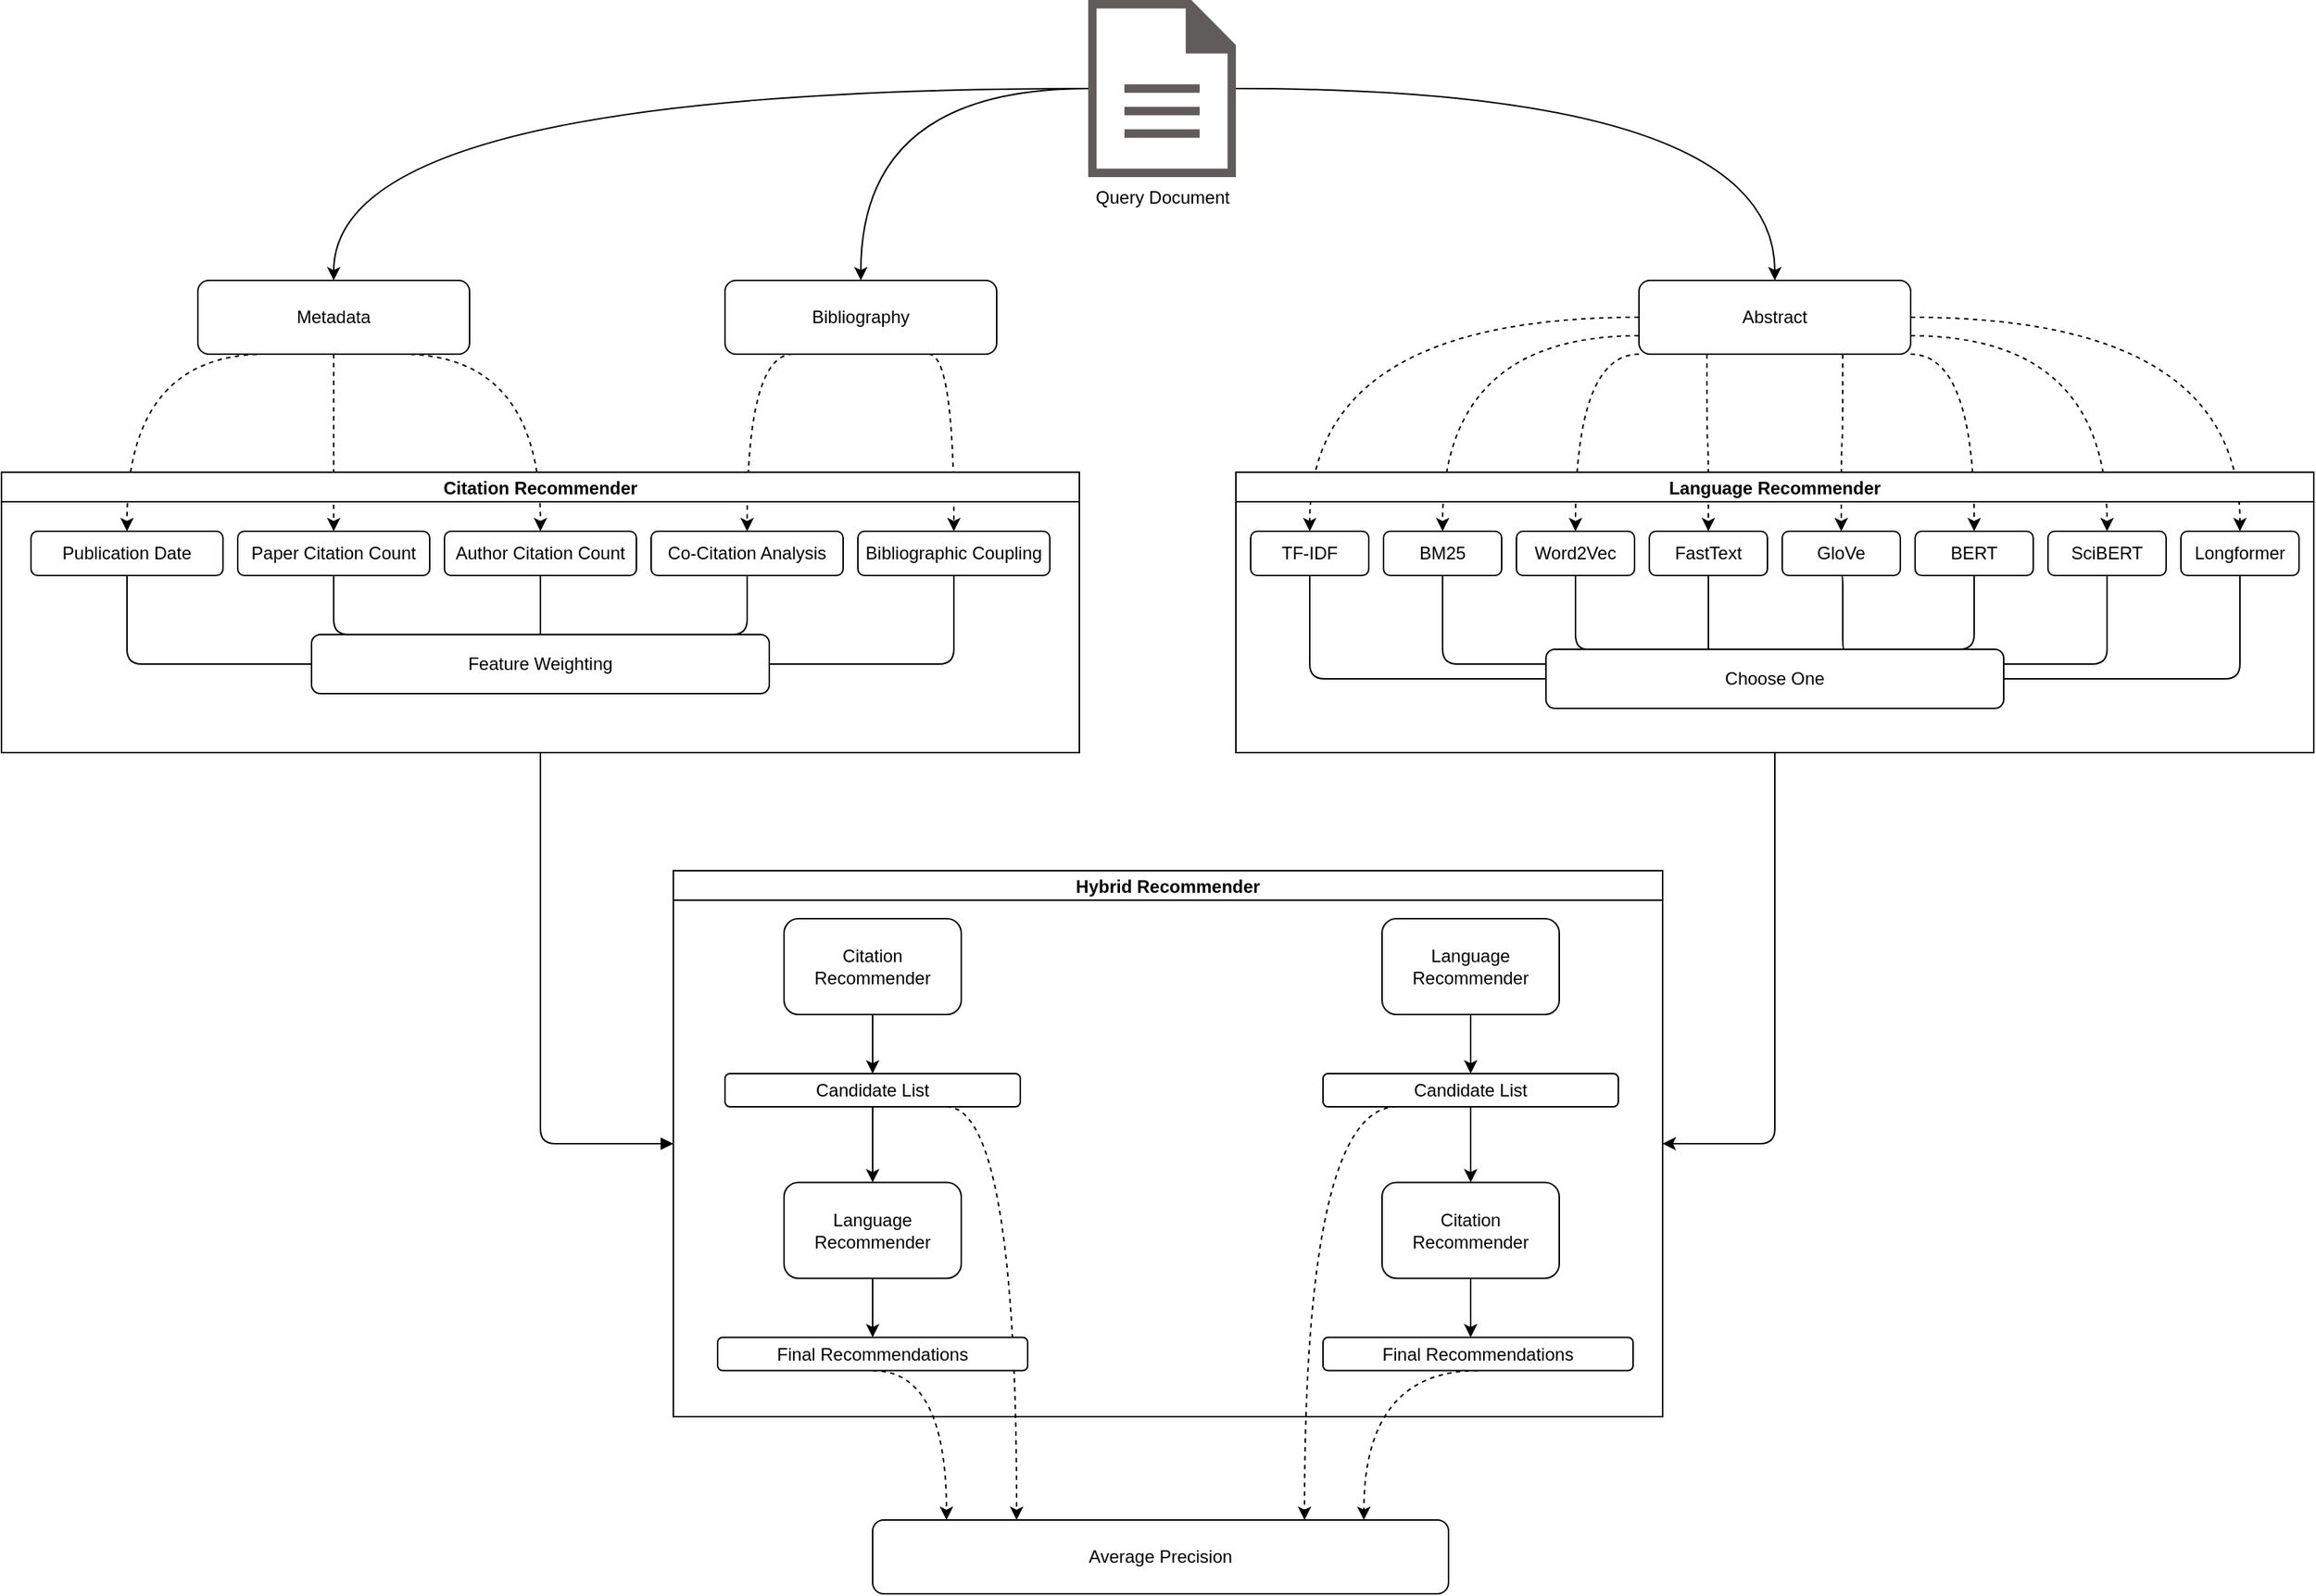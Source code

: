 <mxfile scale="1" border="2">
    <diagram id="yu0OQrqvoiVsUhACBv0z" name="Page-1">
        <mxGraphModel dx="1191" dy="1289" grid="1" gridSize="10" guides="1" tooltips="1" connect="1" arrows="1" fold="1" page="1" pageScale="1" pageWidth="827" pageHeight="1169" background="#FFFFFF" math="0" shadow="0">
            <root>
                <mxCell id="0"/>
                <mxCell id="1" parent="0"/>
                <mxCell id="109" style="edgeStyle=elbowEdgeStyle;html=1;startArrow=none;endArrow=classic;exitX=0.5;exitY=1;exitDx=0;exitDy=0;entryX=1;entryY=0.5;entryDx=0;entryDy=0;endFill=1;" parent="1" source="2" target="60" edge="1">
                    <mxGeometry relative="1" as="geometry">
                        <Array as="points">
                            <mxPoint x="1241" y="815"/>
                        </Array>
                    </mxGeometry>
                </mxCell>
                <mxCell id="108" style="edgeStyle=elbowEdgeStyle;html=1;startArrow=none;endArrow=block;exitX=0.5;exitY=1;exitDx=0;exitDy=0;entryX=0;entryY=0.5;entryDx=0;entryDy=0;startFill=0;" parent="1" source="34" target="60" edge="1">
                    <mxGeometry relative="1" as="geometry">
                        <Array as="points">
                            <mxPoint x="405" y="800"/>
                        </Array>
                    </mxGeometry>
                </mxCell>
                <mxCell id="146" style="edgeStyle=orthogonalEdgeStyle;curved=1;html=1;strokeColor=default;" parent="1" source="110" target="145" edge="1">
                    <mxGeometry relative="1" as="geometry"/>
                </mxCell>
                <mxCell id="148" value="" style="edgeStyle=orthogonalEdgeStyle;curved=1;html=1;strokeColor=default;" parent="1" source="110" target="147" edge="1">
                    <mxGeometry relative="1" as="geometry"/>
                </mxCell>
                <mxCell id="150" value="" style="edgeStyle=orthogonalEdgeStyle;curved=1;html=1;entryX=0.5;entryY=0;entryDx=0;entryDy=0;strokeColor=default;" parent="1" source="110" target="149" edge="1">
                    <mxGeometry relative="1" as="geometry"/>
                </mxCell>
                <mxCell id="110" value="Query Document" style="pointerEvents=1;shadow=0;dashed=0;html=1;strokeColor=none;fillColor=#605c5c;labelPosition=center;verticalLabelPosition=bottom;verticalAlign=top;outlineConnect=0;align=center;shape=mxgraph.office.concepts.document;fillStyle=auto;gradientColor=none;" parent="1" vertex="1">
                    <mxGeometry x="776" y="40" width="100" height="120" as="geometry"/>
                </mxCell>
                <mxCell id="129" value="Average Precision" style="rounded=1;whiteSpace=wrap;html=1;" parent="1" vertex="1">
                    <mxGeometry x="630" y="1070" width="390" height="50" as="geometry"/>
                </mxCell>
                <mxCell id="130" style="edgeStyle=none;html=1;exitX=0.5;exitY=1;exitDx=0;exitDy=0;entryX=0.113;entryY=0;entryDx=0;entryDy=0;strokeColor=none;entryPerimeter=0;" parent="1" source="83" target="129" edge="1">
                    <mxGeometry relative="1" as="geometry"/>
                </mxCell>
                <mxCell id="132" style="edgeStyle=orthogonalEdgeStyle;html=1;exitX=0.75;exitY=1;exitDx=0;exitDy=0;entryX=0.25;entryY=0;entryDx=0;entryDy=0;dashed=1;strokeColor=default;curved=1;" parent="1" source="79" target="129" edge="1">
                    <mxGeometry relative="1" as="geometry">
                        <Array as="points">
                            <mxPoint x="728" y="790"/>
                        </Array>
                    </mxGeometry>
                </mxCell>
                <mxCell id="139" style="edgeStyle=orthogonalEdgeStyle;curved=1;html=1;exitX=0.5;exitY=1;exitDx=0;exitDy=0;dashed=1;strokeColor=default;" parent="1" source="83" edge="1">
                    <mxGeometry relative="1" as="geometry">
                        <mxPoint x="680" y="1070" as="targetPoint"/>
                        <Array as="points">
                            <mxPoint x="680" y="969"/>
                        </Array>
                    </mxGeometry>
                </mxCell>
                <mxCell id="140" style="edgeStyle=orthogonalEdgeStyle;curved=1;html=1;exitX=0.5;exitY=1;exitDx=0;exitDy=0;entryX=0.853;entryY=0;entryDx=0;entryDy=0;entryPerimeter=0;dashed=1;strokeColor=default;" parent="1" source="101" target="129" edge="1">
                    <mxGeometry relative="1" as="geometry">
                        <Array as="points">
                            <mxPoint x="963" y="969"/>
                        </Array>
                    </mxGeometry>
                </mxCell>
                <mxCell id="141" style="edgeStyle=orthogonalEdgeStyle;curved=1;html=1;exitX=0.25;exitY=1;exitDx=0;exitDy=0;entryX=0.75;entryY=0;entryDx=0;entryDy=0;dashed=1;strokeColor=default;" parent="1" source="97" target="129" edge="1">
                    <mxGeometry relative="1" as="geometry">
                        <Array as="points">
                            <mxPoint x="923" y="790"/>
                        </Array>
                    </mxGeometry>
                </mxCell>
                <mxCell id="161" style="edgeStyle=orthogonalEdgeStyle;curved=1;html=1;exitX=0;exitY=0.5;exitDx=0;exitDy=0;entryX=0.5;entryY=0;entryDx=0;entryDy=0;dashed=1;strokeColor=default;" parent="1" source="145" target="5" edge="1">
                    <mxGeometry relative="1" as="geometry"/>
                </mxCell>
                <mxCell id="162" style="edgeStyle=orthogonalEdgeStyle;curved=1;html=1;exitX=0;exitY=0.75;exitDx=0;exitDy=0;entryX=0.5;entryY=0;entryDx=0;entryDy=0;dashed=1;strokeColor=default;" parent="1" source="145" target="24" edge="1">
                    <mxGeometry relative="1" as="geometry"/>
                </mxCell>
                <mxCell id="163" style="edgeStyle=orthogonalEdgeStyle;curved=1;html=1;exitX=0;exitY=1;exitDx=0;exitDy=0;entryX=0.5;entryY=0;entryDx=0;entryDy=0;dashed=1;strokeColor=default;" parent="1" source="145" target="15" edge="1">
                    <mxGeometry relative="1" as="geometry">
                        <Array as="points">
                            <mxPoint x="1106" y="280"/>
                        </Array>
                    </mxGeometry>
                </mxCell>
                <mxCell id="164" style="edgeStyle=orthogonalEdgeStyle;curved=1;html=1;exitX=0.25;exitY=1;exitDx=0;exitDy=0;entryX=0.5;entryY=0;entryDx=0;entryDy=0;dashed=1;strokeColor=default;" parent="1" source="145" target="16" edge="1">
                    <mxGeometry relative="1" as="geometry"/>
                </mxCell>
                <mxCell id="166" style="edgeStyle=orthogonalEdgeStyle;curved=1;html=1;exitX=1;exitY=0.5;exitDx=0;exitDy=0;entryX=0.5;entryY=0;entryDx=0;entryDy=0;dashed=1;strokeColor=default;" parent="1" source="145" target="20" edge="1">
                    <mxGeometry relative="1" as="geometry"/>
                </mxCell>
                <mxCell id="167" style="edgeStyle=orthogonalEdgeStyle;curved=1;html=1;exitX=1;exitY=0.75;exitDx=0;exitDy=0;entryX=0.5;entryY=0;entryDx=0;entryDy=0;dashed=1;strokeColor=default;" parent="1" source="145" target="19" edge="1">
                    <mxGeometry relative="1" as="geometry"/>
                </mxCell>
                <mxCell id="168" style="edgeStyle=orthogonalEdgeStyle;curved=1;html=1;exitX=1;exitY=1;exitDx=0;exitDy=0;entryX=0.5;entryY=0;entryDx=0;entryDy=0;dashed=1;strokeColor=default;" parent="1" source="145" target="18" edge="1">
                    <mxGeometry relative="1" as="geometry">
                        <Array as="points">
                            <mxPoint x="1376" y="280"/>
                        </Array>
                    </mxGeometry>
                </mxCell>
                <mxCell id="169" style="edgeStyle=orthogonalEdgeStyle;curved=1;html=1;exitX=0.75;exitY=1;exitDx=0;exitDy=0;entryX=0.5;entryY=0;entryDx=0;entryDy=0;dashed=1;strokeColor=default;" parent="1" source="145" target="17" edge="1">
                    <mxGeometry relative="1" as="geometry"/>
                </mxCell>
                <mxCell id="145" value="Abstract" style="rounded=1;whiteSpace=wrap;html=1;" parent="1" vertex="1">
                    <mxGeometry x="1149" y="230" width="184" height="50" as="geometry"/>
                </mxCell>
                <mxCell id="159" style="edgeStyle=orthogonalEdgeStyle;curved=1;html=1;exitX=0.75;exitY=1;exitDx=0;exitDy=0;entryX=0.5;entryY=0;entryDx=0;entryDy=0;dashed=1;strokeColor=default;" parent="1" source="147" target="42" edge="1">
                    <mxGeometry relative="1" as="geometry">
                        <Array as="points">
                            <mxPoint x="685" y="280"/>
                        </Array>
                    </mxGeometry>
                </mxCell>
                <mxCell id="160" style="edgeStyle=orthogonalEdgeStyle;curved=1;html=1;exitX=0.25;exitY=1;exitDx=0;exitDy=0;entryX=0.5;entryY=0;entryDx=0;entryDy=0;dashed=1;strokeColor=default;" parent="1" source="147" target="40" edge="1">
                    <mxGeometry relative="1" as="geometry">
                        <Array as="points">
                            <mxPoint x="545" y="280"/>
                        </Array>
                    </mxGeometry>
                </mxCell>
                <mxCell id="147" value="Bibliography" style="rounded=1;whiteSpace=wrap;html=1;" parent="1" vertex="1">
                    <mxGeometry x="530" y="230" width="184" height="50" as="geometry"/>
                </mxCell>
                <mxCell id="154" style="edgeStyle=orthogonalEdgeStyle;curved=1;html=1;exitX=0.25;exitY=1;exitDx=0;exitDy=0;entryX=0.5;entryY=0;entryDx=0;entryDy=0;dashed=1;strokeColor=default;" parent="1" source="149" target="36" edge="1">
                    <mxGeometry relative="1" as="geometry">
                        <Array as="points">
                            <mxPoint x="125" y="280"/>
                        </Array>
                    </mxGeometry>
                </mxCell>
                <mxCell id="155" style="edgeStyle=orthogonalEdgeStyle;curved=1;html=1;exitX=0.5;exitY=1;exitDx=0;exitDy=0;entryX=0.5;entryY=0;entryDx=0;entryDy=0;dashed=1;strokeColor=default;" parent="1" source="149" target="49" edge="1">
                    <mxGeometry relative="1" as="geometry">
                        <Array as="points">
                            <mxPoint x="265" y="280"/>
                        </Array>
                    </mxGeometry>
                </mxCell>
                <mxCell id="156" style="edgeStyle=orthogonalEdgeStyle;curved=1;html=1;exitX=0.75;exitY=1;exitDx=0;exitDy=0;dashed=1;strokeColor=default;" parent="1" source="149" target="38" edge="1">
                    <mxGeometry relative="1" as="geometry">
                        <Array as="points">
                            <mxPoint x="405" y="280"/>
                        </Array>
                    </mxGeometry>
                </mxCell>
                <mxCell id="149" value="Metadata" style="rounded=1;whiteSpace=wrap;html=1;" parent="1" vertex="1">
                    <mxGeometry x="173" y="230" width="184" height="50" as="geometry"/>
                </mxCell>
                <mxCell id="34" value="Citation Recommender" style="swimlane;startSize=20;horizontal=1;containerType=tree;newEdgeStyle={&quot;edgeStyle&quot;:&quot;elbowEdgeStyle&quot;,&quot;startArrow&quot;:&quot;none&quot;,&quot;endArrow&quot;:&quot;none&quot;};" parent="1" vertex="1">
                    <mxGeometry x="40" y="360" width="730" height="190" as="geometry">
                        <mxRectangle x="200" y="260" width="90" height="30" as="alternateBounds"/>
                    </mxGeometry>
                </mxCell>
                <mxCell id="53" style="edgeStyle=elbowEdgeStyle;html=1;startArrow=none;endArrow=none;exitX=0.5;exitY=1;exitDx=0;exitDy=0;entryX=0;entryY=0.5;entryDx=0;entryDy=0;" parent="34" source="36" target="52" edge="1">
                    <mxGeometry relative="1" as="geometry">
                        <Array as="points">
                            <mxPoint x="85" y="120"/>
                        </Array>
                    </mxGeometry>
                </mxCell>
                <UserObject label="Publication Date" treeRoot="1" id="36">
                    <mxCell style="whiteSpace=wrap;html=1;align=center;treeFolding=1;treeMoving=1;newEdgeStyle={&quot;edgeStyle&quot;:&quot;elbowEdgeStyle&quot;,&quot;startArrow&quot;:&quot;none&quot;,&quot;endArrow&quot;:&quot;none&quot;};rounded=1;" parent="34" vertex="1">
                        <mxGeometry x="20" y="40" width="130" height="30" as="geometry"/>
                    </mxCell>
                </UserObject>
                <mxCell id="55" style="edgeStyle=elbowEdgeStyle;html=1;startArrow=none;endArrow=none;exitX=0.5;exitY=1;exitDx=0;exitDy=0;entryX=0.5;entryY=0;entryDx=0;entryDy=0;" parent="34" source="38" target="52" edge="1">
                    <mxGeometry relative="1" as="geometry"/>
                </mxCell>
                <UserObject label="Author Citation Count" treeRoot="1" id="38">
                    <mxCell style="whiteSpace=wrap;html=1;align=center;treeFolding=1;treeMoving=1;newEdgeStyle={&quot;edgeStyle&quot;:&quot;elbowEdgeStyle&quot;,&quot;startArrow&quot;:&quot;none&quot;,&quot;endArrow&quot;:&quot;none&quot;};rounded=1;" parent="34" vertex="1">
                        <mxGeometry x="300" y="40" width="130" height="30" as="geometry"/>
                    </mxCell>
                </UserObject>
                <mxCell id="56" style="edgeStyle=elbowEdgeStyle;html=1;startArrow=none;endArrow=none;exitX=0.5;exitY=1;exitDx=0;exitDy=0;entryX=0.75;entryY=0;entryDx=0;entryDy=0;" parent="34" source="40" target="52" edge="1">
                    <mxGeometry relative="1" as="geometry">
                        <Array as="points">
                            <mxPoint x="505" y="90"/>
                        </Array>
                    </mxGeometry>
                </mxCell>
                <UserObject label="Co-Citation Analysis" treeRoot="1" id="40">
                    <mxCell style="whiteSpace=wrap;html=1;align=center;treeFolding=1;treeMoving=1;newEdgeStyle={&quot;edgeStyle&quot;:&quot;elbowEdgeStyle&quot;,&quot;startArrow&quot;:&quot;none&quot;,&quot;endArrow&quot;:&quot;none&quot;};rounded=1;" parent="34" vertex="1">
                        <mxGeometry x="440" y="40" width="130" height="30" as="geometry"/>
                    </mxCell>
                </UserObject>
                <UserObject label="Bibliographic Coupling" treeRoot="1" id="42">
                    <mxCell style="whiteSpace=wrap;html=1;align=center;treeFolding=1;treeMoving=1;newEdgeStyle={&quot;edgeStyle&quot;:&quot;elbowEdgeStyle&quot;,&quot;startArrow&quot;:&quot;none&quot;,&quot;endArrow&quot;:&quot;none&quot;};rounded=1;" parent="34" vertex="1">
                        <mxGeometry x="580" y="40" width="130" height="30" as="geometry"/>
                    </mxCell>
                </UserObject>
                <mxCell id="54" style="edgeStyle=elbowEdgeStyle;html=1;startArrow=none;endArrow=none;exitX=0.5;exitY=1;exitDx=0;exitDy=0;entryX=0.25;entryY=0;entryDx=0;entryDy=0;" parent="34" source="49" target="52" edge="1">
                    <mxGeometry relative="1" as="geometry">
                        <Array as="points">
                            <mxPoint x="225" y="100"/>
                        </Array>
                    </mxGeometry>
                </mxCell>
                <UserObject label="Paper Citation Count" treeRoot="1" id="49">
                    <mxCell style="whiteSpace=wrap;html=1;align=center;treeFolding=1;treeMoving=1;newEdgeStyle={&quot;edgeStyle&quot;:&quot;elbowEdgeStyle&quot;,&quot;startArrow&quot;:&quot;none&quot;,&quot;endArrow&quot;:&quot;none&quot;};rounded=1;" parent="34" vertex="1">
                        <mxGeometry x="160" y="40" width="130" height="30" as="geometry"/>
                    </mxCell>
                </UserObject>
                <mxCell id="52" value="Feature Weighting" style="rounded=1;whiteSpace=wrap;html=1;" parent="34" vertex="1">
                    <mxGeometry x="210" y="110" width="310" height="40" as="geometry"/>
                </mxCell>
                <mxCell id="57" style="edgeStyle=elbowEdgeStyle;html=1;startArrow=none;endArrow=none;exitX=0.5;exitY=1;exitDx=0;exitDy=0;entryX=1;entryY=0.5;entryDx=0;entryDy=0;" parent="34" source="42" target="52" edge="1">
                    <mxGeometry relative="1" as="geometry">
                        <mxPoint x="530" y="120" as="targetPoint"/>
                        <Array as="points">
                            <mxPoint x="645" y="130"/>
                        </Array>
                    </mxGeometry>
                </mxCell>
                <mxCell id="2" value="Language Recommender" style="swimlane;startSize=20;horizontal=1;containerType=tree;newEdgeStyle={&quot;edgeStyle&quot;:&quot;elbowEdgeStyle&quot;,&quot;startArrow&quot;:&quot;none&quot;,&quot;endArrow&quot;:&quot;none&quot;};" parent="1" vertex="1">
                    <mxGeometry x="876" y="360" width="730" height="190" as="geometry">
                        <mxRectangle x="200" y="260" width="90" height="30" as="alternateBounds"/>
                    </mxGeometry>
                </mxCell>
                <mxCell id="26" style="edgeStyle=elbowEdgeStyle;html=1;startArrow=none;endArrow=none;exitX=0.5;exitY=1;exitDx=0;exitDy=0;entryX=0;entryY=0.5;entryDx=0;entryDy=0;" parent="2" source="5" target="25" edge="1">
                    <mxGeometry relative="1" as="geometry">
                        <Array as="points">
                            <mxPoint x="50" y="140"/>
                        </Array>
                    </mxGeometry>
                </mxCell>
                <UserObject label="TF-IDF" treeRoot="1" id="5">
                    <mxCell style="whiteSpace=wrap;html=1;align=center;treeFolding=1;treeMoving=1;newEdgeStyle={&quot;edgeStyle&quot;:&quot;elbowEdgeStyle&quot;,&quot;startArrow&quot;:&quot;none&quot;,&quot;endArrow&quot;:&quot;none&quot;};rounded=1;" parent="2" vertex="1">
                        <mxGeometry x="10" y="40" width="80" height="30" as="geometry"/>
                    </mxCell>
                </UserObject>
                <mxCell id="28" style="edgeStyle=elbowEdgeStyle;html=1;startArrow=none;endArrow=none;exitX=0.5;exitY=1;exitDx=0;exitDy=0;entryX=0.116;entryY=0;entryDx=0;entryDy=0;entryPerimeter=0;" parent="2" source="15" target="25" edge="1">
                    <mxGeometry relative="1" as="geometry">
                        <Array as="points">
                            <mxPoint x="230" y="100"/>
                        </Array>
                    </mxGeometry>
                </mxCell>
                <UserObject label="Word2Vec" treeRoot="1" id="15">
                    <mxCell style="whiteSpace=wrap;html=1;align=center;treeFolding=1;treeMoving=1;newEdgeStyle={&quot;edgeStyle&quot;:&quot;elbowEdgeStyle&quot;,&quot;startArrow&quot;:&quot;none&quot;,&quot;endArrow&quot;:&quot;none&quot;};rounded=1;" parent="2" vertex="1">
                        <mxGeometry x="190" y="40" width="80" height="30" as="geometry"/>
                    </mxCell>
                </UserObject>
                <mxCell id="29" style="edgeStyle=elbowEdgeStyle;html=1;startArrow=none;endArrow=none;exitX=0.5;exitY=1;exitDx=0;exitDy=0;entryX=0.355;entryY=0;entryDx=0;entryDy=0;entryPerimeter=0;" parent="2" source="16" target="25" edge="1">
                    <mxGeometry relative="1" as="geometry"/>
                </mxCell>
                <UserObject label="FastText" treeRoot="1" id="16">
                    <mxCell style="whiteSpace=wrap;html=1;align=center;treeFolding=1;treeMoving=1;newEdgeStyle={&quot;edgeStyle&quot;:&quot;elbowEdgeStyle&quot;,&quot;startArrow&quot;:&quot;none&quot;,&quot;endArrow&quot;:&quot;none&quot;};rounded=1;" parent="2" vertex="1">
                        <mxGeometry x="280" y="40" width="80" height="30" as="geometry"/>
                    </mxCell>
                </UserObject>
                <mxCell id="30" style="edgeStyle=elbowEdgeStyle;html=1;startArrow=none;endArrow=none;exitX=0.5;exitY=1;exitDx=0;exitDy=0;entryX=0.652;entryY=0;entryDx=0;entryDy=0;entryPerimeter=0;" parent="2" source="17" target="25" edge="1">
                    <mxGeometry relative="1" as="geometry"/>
                </mxCell>
                <UserObject label="GloVe" treeRoot="1" id="17">
                    <mxCell style="whiteSpace=wrap;html=1;align=center;treeFolding=1;treeMoving=1;newEdgeStyle={&quot;edgeStyle&quot;:&quot;elbowEdgeStyle&quot;,&quot;startArrow&quot;:&quot;none&quot;,&quot;endArrow&quot;:&quot;none&quot;};rounded=1;" parent="2" vertex="1">
                        <mxGeometry x="370" y="40" width="80" height="30" as="geometry"/>
                    </mxCell>
                </UserObject>
                <mxCell id="31" style="edgeStyle=elbowEdgeStyle;html=1;startArrow=none;endArrow=none;exitX=0.5;exitY=1;exitDx=0;exitDy=0;entryX=0.871;entryY=0;entryDx=0;entryDy=0;entryPerimeter=0;" parent="2" source="18" target="25" edge="1">
                    <mxGeometry relative="1" as="geometry">
                        <Array as="points">
                            <mxPoint x="500" y="120"/>
                        </Array>
                    </mxGeometry>
                </mxCell>
                <UserObject label="BERT" treeRoot="1" id="18">
                    <mxCell style="whiteSpace=wrap;html=1;align=center;treeFolding=1;treeMoving=1;newEdgeStyle={&quot;edgeStyle&quot;:&quot;elbowEdgeStyle&quot;,&quot;startArrow&quot;:&quot;none&quot;,&quot;endArrow&quot;:&quot;none&quot;};rounded=1;" parent="2" vertex="1">
                        <mxGeometry x="460" y="40" width="80" height="30" as="geometry"/>
                    </mxCell>
                </UserObject>
                <mxCell id="32" style="edgeStyle=elbowEdgeStyle;html=1;startArrow=none;endArrow=none;exitX=0.5;exitY=1;exitDx=0;exitDy=0;entryX=1;entryY=0.25;entryDx=0;entryDy=0;" parent="2" source="19" target="25" edge="1">
                    <mxGeometry relative="1" as="geometry">
                        <Array as="points">
                            <mxPoint x="590" y="120"/>
                        </Array>
                    </mxGeometry>
                </mxCell>
                <UserObject label="SciBERT" treeRoot="1" id="19">
                    <mxCell style="whiteSpace=wrap;html=1;align=center;treeFolding=1;treeMoving=1;newEdgeStyle={&quot;edgeStyle&quot;:&quot;elbowEdgeStyle&quot;,&quot;startArrow&quot;:&quot;none&quot;,&quot;endArrow&quot;:&quot;none&quot;};rounded=1;" parent="2" vertex="1">
                        <mxGeometry x="550" y="40" width="80" height="30" as="geometry"/>
                    </mxCell>
                </UserObject>
                <UserObject label="Longformer" treeRoot="1" id="20">
                    <mxCell style="whiteSpace=wrap;html=1;align=center;treeFolding=1;treeMoving=1;newEdgeStyle={&quot;edgeStyle&quot;:&quot;elbowEdgeStyle&quot;,&quot;startArrow&quot;:&quot;none&quot;,&quot;endArrow&quot;:&quot;none&quot;};rounded=1;" parent="2" vertex="1">
                        <mxGeometry x="640" y="40" width="80" height="30" as="geometry"/>
                    </mxCell>
                </UserObject>
                <mxCell id="27" style="edgeStyle=elbowEdgeStyle;html=1;startArrow=none;endArrow=none;exitX=0.5;exitY=1;exitDx=0;exitDy=0;entryX=0;entryY=0.25;entryDx=0;entryDy=0;" parent="2" source="24" target="25" edge="1">
                    <mxGeometry relative="1" as="geometry">
                        <Array as="points">
                            <mxPoint x="140" y="120"/>
                        </Array>
                    </mxGeometry>
                </mxCell>
                <UserObject label="BM25" treeRoot="1" id="24">
                    <mxCell style="whiteSpace=wrap;html=1;align=center;treeFolding=1;treeMoving=1;newEdgeStyle={&quot;edgeStyle&quot;:&quot;elbowEdgeStyle&quot;,&quot;startArrow&quot;:&quot;none&quot;,&quot;endArrow&quot;:&quot;none&quot;};rounded=1;" parent="2" vertex="1">
                        <mxGeometry x="100" y="40" width="80" height="30" as="geometry"/>
                    </mxCell>
                </UserObject>
                <mxCell id="25" value="Choose One" style="rounded=1;whiteSpace=wrap;html=1;" parent="2" vertex="1">
                    <mxGeometry x="210" y="120" width="310" height="40" as="geometry"/>
                </mxCell>
                <mxCell id="33" style="edgeStyle=elbowEdgeStyle;html=1;startArrow=none;endArrow=none;exitX=0.5;exitY=1;exitDx=0;exitDy=0;entryX=1;entryY=0.5;entryDx=0;entryDy=0;" parent="2" source="20" target="25" edge="1">
                    <mxGeometry relative="1" as="geometry">
                        <mxPoint x="530" y="140" as="targetPoint"/>
                        <Array as="points">
                            <mxPoint x="680" y="140"/>
                        </Array>
                    </mxGeometry>
                </mxCell>
                <mxCell id="60" value="Hybrid Recommender" style="swimlane;startSize=20;horizontal=1;containerType=tree;newEdgeStyle={&quot;edgeStyle&quot;:&quot;elbowEdgeStyle&quot;,&quot;startArrow&quot;:&quot;none&quot;,&quot;endArrow&quot;:&quot;none&quot;};" parent="1" vertex="1">
                    <mxGeometry x="495" y="630" width="670" height="370" as="geometry">
                        <mxRectangle x="200" y="260" width="90" height="30" as="alternateBounds"/>
                    </mxGeometry>
                </mxCell>
                <mxCell id="73" value="Citation Recommender" style="rounded=1;whiteSpace=wrap;html=1;" parent="60" vertex="1">
                    <mxGeometry x="75" y="32.5" width="120" height="65" as="geometry"/>
                </mxCell>
                <mxCell id="78" value="" style="edgeStyle=none;html=1;" parent="60" source="73" target="79" edge="1">
                    <mxGeometry relative="1" as="geometry"/>
                </mxCell>
                <mxCell id="79" value="Candidate List" style="rounded=1;whiteSpace=wrap;html=1;" parent="60" vertex="1">
                    <mxGeometry x="35" y="137.5" width="200" height="22.5" as="geometry"/>
                </mxCell>
                <mxCell id="80" value="" style="edgeStyle=none;html=1;" parent="60" source="79" target="81" edge="1">
                    <mxGeometry relative="1" as="geometry">
                        <mxPoint x="305" y="627.5" as="sourcePoint"/>
                    </mxGeometry>
                </mxCell>
                <mxCell id="81" value="Language Recommender" style="rounded=1;whiteSpace=wrap;html=1;" parent="60" vertex="1">
                    <mxGeometry x="75" y="211.25" width="120" height="65" as="geometry"/>
                </mxCell>
                <mxCell id="82" value="" style="edgeStyle=none;html=1;" parent="60" source="81" target="83" edge="1">
                    <mxGeometry relative="1" as="geometry">
                        <mxPoint x="305" y="701.25" as="sourcePoint"/>
                    </mxGeometry>
                </mxCell>
                <mxCell id="83" value="Final Recommendations" style="rounded=1;whiteSpace=wrap;html=1;" parent="60" vertex="1">
                    <mxGeometry x="30" y="316.25" width="210" height="22.5" as="geometry"/>
                </mxCell>
                <mxCell id="96" value="" style="edgeStyle=none;html=1;" parent="60" target="97" edge="1">
                    <mxGeometry relative="1" as="geometry">
                        <mxPoint x="540" y="97.5" as="sourcePoint"/>
                    </mxGeometry>
                </mxCell>
                <mxCell id="97" value="Candidate List" style="rounded=1;whiteSpace=wrap;html=1;" parent="60" vertex="1">
                    <mxGeometry x="440" y="137.5" width="200" height="22.5" as="geometry"/>
                </mxCell>
                <mxCell id="98" value="" style="edgeStyle=none;html=1;" parent="60" source="97" target="99" edge="1">
                    <mxGeometry relative="1" as="geometry">
                        <mxPoint x="540" y="97.5" as="sourcePoint"/>
                    </mxGeometry>
                </mxCell>
                <mxCell id="99" value="Citation Recommender" style="rounded=1;whiteSpace=wrap;html=1;" parent="60" vertex="1">
                    <mxGeometry x="480" y="211.25" width="120" height="65" as="geometry"/>
                </mxCell>
                <mxCell id="100" value="" style="edgeStyle=none;html=1;" parent="60" source="99" edge="1">
                    <mxGeometry relative="1" as="geometry">
                        <mxPoint x="540" y="171.25" as="sourcePoint"/>
                        <mxPoint x="540" y="316.25" as="targetPoint"/>
                    </mxGeometry>
                </mxCell>
                <mxCell id="101" value="Final Recommendations" style="rounded=1;whiteSpace=wrap;html=1;" parent="60" vertex="1">
                    <mxGeometry x="440" y="316.25" width="210" height="22.5" as="geometry"/>
                </mxCell>
                <mxCell id="102" value="Language Recommender" style="rounded=1;whiteSpace=wrap;html=1;" parent="60" vertex="1">
                    <mxGeometry x="480" y="32.5" width="120" height="65" as="geometry"/>
                </mxCell>
            </root>
        </mxGraphModel>
    </diagram>
</mxfile>